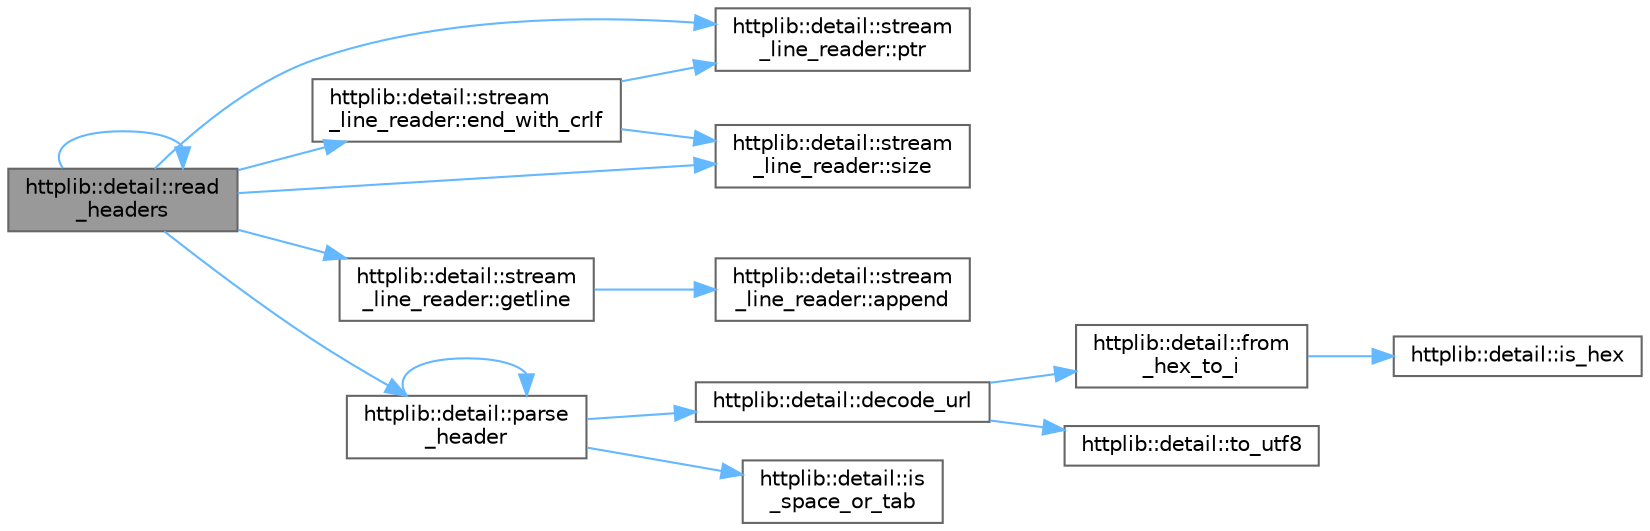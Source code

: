 digraph "httplib::detail::read_headers"
{
 // LATEX_PDF_SIZE
  bgcolor="transparent";
  edge [fontname=Helvetica,fontsize=10,labelfontname=Helvetica,labelfontsize=10];
  node [fontname=Helvetica,fontsize=10,shape=box,height=0.2,width=0.4];
  rankdir="LR";
  Node1 [id="Node000001",label="httplib::detail::read\l_headers",height=0.2,width=0.4,color="gray40", fillcolor="grey60", style="filled", fontcolor="black",tooltip=" "];
  Node1 -> Node2 [id="edge1_Node000001_Node000002",color="steelblue1",style="solid",tooltip=" "];
  Node2 [id="Node000002",label="httplib::detail::stream\l_line_reader::end_with_crlf",height=0.2,width=0.4,color="grey40", fillcolor="white", style="filled",URL="$classhttplib_1_1detail_1_1stream__line__reader.html#aa0776295bbb7bd734a00dd6ffc281c31",tooltip=" "];
  Node2 -> Node3 [id="edge2_Node000002_Node000003",color="steelblue1",style="solid",tooltip=" "];
  Node3 [id="Node000003",label="httplib::detail::stream\l_line_reader::ptr",height=0.2,width=0.4,color="grey40", fillcolor="white", style="filled",URL="$classhttplib_1_1detail_1_1stream__line__reader.html#ac1ea873b6559ff411cb777d2bbdba4cc",tooltip=" "];
  Node2 -> Node4 [id="edge3_Node000002_Node000004",color="steelblue1",style="solid",tooltip=" "];
  Node4 [id="Node000004",label="httplib::detail::stream\l_line_reader::size",height=0.2,width=0.4,color="grey40", fillcolor="white", style="filled",URL="$classhttplib_1_1detail_1_1stream__line__reader.html#abf2e2d85e7411c8af6e84109029b4d6e",tooltip=" "];
  Node1 -> Node5 [id="edge4_Node000001_Node000005",color="steelblue1",style="solid",tooltip=" "];
  Node5 [id="Node000005",label="httplib::detail::stream\l_line_reader::getline",height=0.2,width=0.4,color="grey40", fillcolor="white", style="filled",URL="$classhttplib_1_1detail_1_1stream__line__reader.html#a39b395742e14cc015a448f6ea4143d44",tooltip=" "];
  Node5 -> Node6 [id="edge5_Node000005_Node000006",color="steelblue1",style="solid",tooltip=" "];
  Node6 [id="Node000006",label="httplib::detail::stream\l_line_reader::append",height=0.2,width=0.4,color="grey40", fillcolor="white", style="filled",URL="$classhttplib_1_1detail_1_1stream__line__reader.html#a983947ba51e1523ddd195dddfdd9bd26",tooltip=" "];
  Node1 -> Node7 [id="edge6_Node000001_Node000007",color="steelblue1",style="solid",tooltip=" "];
  Node7 [id="Node000007",label="httplib::detail::parse\l_header",height=0.2,width=0.4,color="grey40", fillcolor="white", style="filled",URL="$namespacehttplib_1_1detail.html#a9f88ca460e7fee64d3598e4d79349f9a",tooltip=" "];
  Node7 -> Node8 [id="edge7_Node000007_Node000008",color="steelblue1",style="solid",tooltip=" "];
  Node8 [id="Node000008",label="httplib::detail::decode_url",height=0.2,width=0.4,color="grey40", fillcolor="white", style="filled",URL="$namespacehttplib_1_1detail.html#ad9a33d8ea46a298f605165c2d7a11626",tooltip=" "];
  Node8 -> Node9 [id="edge8_Node000008_Node000009",color="steelblue1",style="solid",tooltip=" "];
  Node9 [id="Node000009",label="httplib::detail::from\l_hex_to_i",height=0.2,width=0.4,color="grey40", fillcolor="white", style="filled",URL="$namespacehttplib_1_1detail.html#a62592aa626f8ab0e3af59e681a28ac1b",tooltip=" "];
  Node9 -> Node10 [id="edge9_Node000009_Node000010",color="steelblue1",style="solid",tooltip=" "];
  Node10 [id="Node000010",label="httplib::detail::is_hex",height=0.2,width=0.4,color="grey40", fillcolor="white", style="filled",URL="$namespacehttplib_1_1detail.html#a4a74a4e9cde826f1a91894f63ddb2d9a",tooltip=" "];
  Node8 -> Node11 [id="edge10_Node000008_Node000011",color="steelblue1",style="solid",tooltip=" "];
  Node11 [id="Node000011",label="httplib::detail::to_utf8",height=0.2,width=0.4,color="grey40", fillcolor="white", style="filled",URL="$namespacehttplib_1_1detail.html#a011d617356300d12aeb93d2dda1560b9",tooltip=" "];
  Node7 -> Node12 [id="edge11_Node000007_Node000012",color="steelblue1",style="solid",tooltip=" "];
  Node12 [id="Node000012",label="httplib::detail::is\l_space_or_tab",height=0.2,width=0.4,color="grey40", fillcolor="white", style="filled",URL="$namespacehttplib_1_1detail.html#a516825616cd42123cbe974a9f42718aa",tooltip=" "];
  Node7 -> Node7 [id="edge12_Node000007_Node000007",color="steelblue1",style="solid",tooltip=" "];
  Node1 -> Node3 [id="edge13_Node000001_Node000003",color="steelblue1",style="solid",tooltip=" "];
  Node1 -> Node1 [id="edge14_Node000001_Node000001",color="steelblue1",style="solid",tooltip=" "];
  Node1 -> Node4 [id="edge15_Node000001_Node000004",color="steelblue1",style="solid",tooltip=" "];
}
